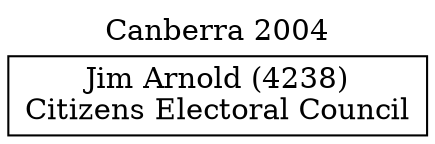 // House preference flow
digraph "Jim Arnold (4238)_Canberra_2004" {
	graph [label="Canberra 2004" labelloc=t mclimit=10]
	node [shape=box]
	"Jim Arnold (4238)" [label="Jim Arnold (4238)
Citizens Electoral Council"]
}
